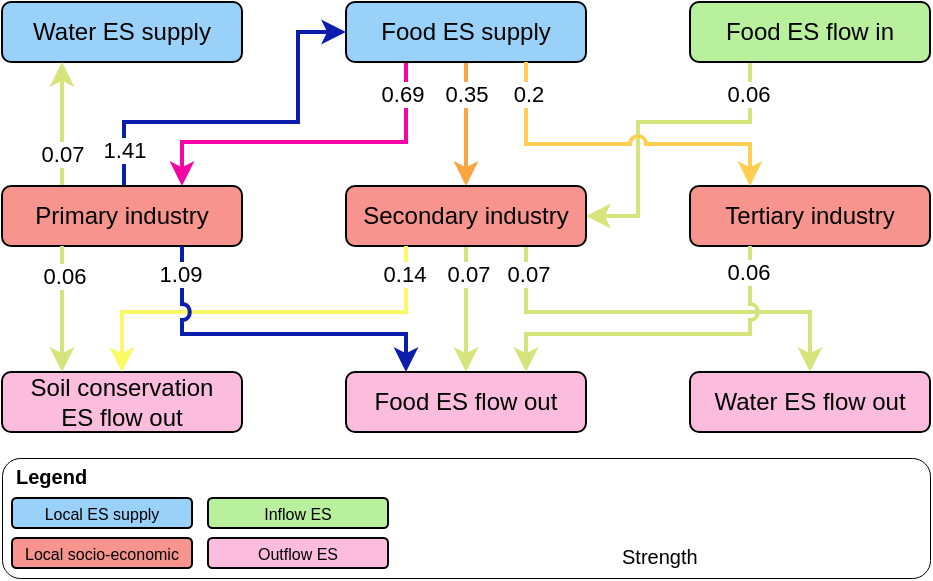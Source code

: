<mxfile version="22.1.18" type="github">
  <diagram name="第 1 页" id="eSo4roDagTOv7NbX58sI">
    <mxGraphModel dx="1426" dy="793" grid="1" gridSize="10" guides="1" tooltips="1" connect="1" arrows="1" fold="1" page="1" pageScale="1" pageWidth="827" pageHeight="1169" math="0" shadow="0">
      <root>
        <mxCell id="0" />
        <mxCell id="1" parent="0" />
        <mxCell id="T6tc1Hb5-DZ5HvoijZZq-6" value="" style="rounded=1;whiteSpace=wrap;html=1;strokeWidth=0.5;" parent="1" vertex="1">
          <mxGeometry x="182" y="608" width="464" height="60" as="geometry" />
        </mxCell>
        <mxCell id="i3CLbu43X5joJ49ZT0Bw-50" style="edgeStyle=orthogonalEdgeStyle;rounded=0;orthogonalLoop=1;jettySize=auto;html=1;exitX=0.75;exitY=1;exitDx=0;exitDy=0;entryX=0.5;entryY=0;entryDx=0;entryDy=0;strokeWidth=2;jumpStyle=arc;strokeColor=#d7e37d;fontFamily=Arial;" parent="1" source="i3CLbu43X5joJ49ZT0Bw-6" target="i3CLbu43X5joJ49ZT0Bw-10" edge="1">
          <mxGeometry relative="1" as="geometry">
            <Array as="points">
              <mxPoint x="444" y="535" />
              <mxPoint x="586" y="535" />
            </Array>
          </mxGeometry>
        </mxCell>
        <mxCell id="i3CLbu43X5joJ49ZT0Bw-45" style="edgeStyle=orthogonalEdgeStyle;rounded=0;orthogonalLoop=1;jettySize=auto;html=1;exitX=0.5;exitY=1;exitDx=0;exitDy=0;entryX=0.5;entryY=0;entryDx=0;entryDy=0;strokeWidth=2;jumpStyle=arc;strokeColor=#d7e37d;fontFamily=Arial;" parent="1" source="i3CLbu43X5joJ49ZT0Bw-6" target="i3CLbu43X5joJ49ZT0Bw-8" edge="1">
          <mxGeometry relative="1" as="geometry">
            <Array as="points">
              <mxPoint x="414" y="526" />
              <mxPoint x="414" y="526" />
            </Array>
          </mxGeometry>
        </mxCell>
        <mxCell id="e95JfR316xjKeRipay9j-7" value="0.07" style="edgeLabel;html=1;align=center;verticalAlign=middle;resizable=0;points=[];fontFamily=Arial;" parent="i3CLbu43X5joJ49ZT0Bw-45" vertex="1" connectable="0">
          <mxGeometry x="-0.834" y="-1" relative="1" as="geometry">
            <mxPoint x="32" y="9" as="offset" />
          </mxGeometry>
        </mxCell>
        <mxCell id="e95JfR316xjKeRipay9j-80" value="0.07" style="edgeLabel;html=1;align=center;verticalAlign=middle;resizable=0;points=[];fontFamily=Arial;" parent="i3CLbu43X5joJ49ZT0Bw-45" vertex="1" connectable="0">
          <mxGeometry x="-0.53" y="2" relative="1" as="geometry">
            <mxPoint x="-1" y="-1" as="offset" />
          </mxGeometry>
        </mxCell>
        <mxCell id="i3CLbu43X5joJ49ZT0Bw-41" style="edgeStyle=orthogonalEdgeStyle;rounded=0;orthogonalLoop=1;jettySize=auto;html=1;exitX=0.25;exitY=1;exitDx=0;exitDy=0;entryX=0.75;entryY=0;entryDx=0;entryDy=0;strokeWidth=2;strokeColor=#f505a5;fontFamily=Arial;" parent="1" source="i3CLbu43X5joJ49ZT0Bw-1" target="i3CLbu43X5joJ49ZT0Bw-5" edge="1">
          <mxGeometry relative="1" as="geometry">
            <Array as="points">
              <mxPoint x="384" y="450" />
              <mxPoint x="272" y="450" />
            </Array>
          </mxGeometry>
        </mxCell>
        <mxCell id="e95JfR316xjKeRipay9j-3" value="0.69" style="edgeLabel;html=1;align=center;verticalAlign=middle;resizable=0;points=[];fontFamily=Arial;" parent="i3CLbu43X5joJ49ZT0Bw-41" vertex="1" connectable="0">
          <mxGeometry x="0.139" relative="1" as="geometry">
            <mxPoint x="57" y="-24" as="offset" />
          </mxGeometry>
        </mxCell>
        <mxCell id="i3CLbu43X5joJ49ZT0Bw-42" style="edgeStyle=orthogonalEdgeStyle;rounded=0;orthogonalLoop=1;jettySize=auto;html=1;exitX=0.5;exitY=1;exitDx=0;exitDy=0;entryX=0.5;entryY=0;entryDx=0;entryDy=0;strokeWidth=2;strokeColor=#fca43f;fontFamily=Arial;" parent="1" source="i3CLbu43X5joJ49ZT0Bw-1" target="i3CLbu43X5joJ49ZT0Bw-6" edge="1">
          <mxGeometry relative="1" as="geometry" />
        </mxCell>
        <mxCell id="e95JfR316xjKeRipay9j-4" value="0.35" style="edgeLabel;html=1;align=center;verticalAlign=middle;resizable=0;points=[];fontFamily=Arial;" parent="i3CLbu43X5joJ49ZT0Bw-42" vertex="1" connectable="0">
          <mxGeometry x="-0.585" relative="1" as="geometry">
            <mxPoint y="3" as="offset" />
          </mxGeometry>
        </mxCell>
        <mxCell id="i3CLbu43X5joJ49ZT0Bw-1" value="&lt;p style=&quot;margin-top: 0pt; margin-bottom: 0pt; margin-left: 0in; direction: ltr; unicode-bidi: embed; word-break: normal;&quot;&gt;Food ES supply&lt;/p&gt;" style="rounded=1;whiteSpace=wrap;html=1;fontFamily=Arial;fillColor=#9ad1f9;flipV=1;" parent="1" vertex="1">
          <mxGeometry x="354" y="380" width="120" height="30" as="geometry" />
        </mxCell>
        <mxCell id="i3CLbu43X5joJ49ZT0Bw-3" value="&lt;p style=&quot;margin-top: 0pt; margin-bottom: 0pt; margin-left: 0in; direction: ltr; unicode-bidi: embed; word-break: normal;&quot;&gt;Water ES supply&lt;/p&gt;" style="rounded=1;whiteSpace=wrap;html=1;fontFamily=Arial;fillColor=#9ad1f9;flipV=1;" parent="1" vertex="1">
          <mxGeometry x="182" y="380" width="120" height="30" as="geometry" />
        </mxCell>
        <mxCell id="i3CLbu43X5joJ49ZT0Bw-40" style="edgeStyle=orthogonalEdgeStyle;rounded=0;orthogonalLoop=1;jettySize=auto;html=1;exitX=0.25;exitY=1;exitDx=0;exitDy=0;entryX=1;entryY=0.5;entryDx=0;entryDy=0;strokeWidth=2;jumpStyle=arc;strokeColor=#d7e37d;fontFamily=Arial;" parent="1" source="i3CLbu43X5joJ49ZT0Bw-4" target="i3CLbu43X5joJ49ZT0Bw-6" edge="1">
          <mxGeometry relative="1" as="geometry">
            <Array as="points">
              <mxPoint x="556" y="440" />
              <mxPoint x="500" y="440" />
              <mxPoint x="500" y="487" />
            </Array>
          </mxGeometry>
        </mxCell>
        <mxCell id="e95JfR316xjKeRipay9j-2" value="0.06" style="edgeLabel;html=1;align=center;verticalAlign=middle;resizable=0;points=[];fontFamily=Arial;" parent="i3CLbu43X5joJ49ZT0Bw-40" vertex="1" connectable="0">
          <mxGeometry x="-0.193" y="650" relative="1" as="geometry">
            <mxPoint x="33" y="-664" as="offset" />
          </mxGeometry>
        </mxCell>
        <mxCell id="i3CLbu43X5joJ49ZT0Bw-4" value="&lt;p style=&quot;margin-top: 0pt; margin-bottom: 0pt; margin-left: 0in; direction: ltr; unicode-bidi: embed; word-break: normal;&quot;&gt;Food ES flow in&lt;/p&gt;" style="rounded=1;whiteSpace=wrap;html=1;fontFamily=Arial;fillColor=#b8f09e;" parent="1" vertex="1">
          <mxGeometry x="526" y="380" width="120" height="30" as="geometry" />
        </mxCell>
        <mxCell id="i3CLbu43X5joJ49ZT0Bw-6" value="&lt;p style=&quot;margin-top: 0pt; margin-bottom: 0pt; margin-left: 0in; direction: ltr; unicode-bidi: embed; word-break: normal;&quot;&gt;Secondary industry&lt;/p&gt;" style="rounded=1;whiteSpace=wrap;html=1;fontFamily=Arial;fillColor=#f7948d;flipV=1;" parent="1" vertex="1">
          <mxGeometry x="354" y="472" width="120" height="30" as="geometry" />
        </mxCell>
        <mxCell id="i3CLbu43X5joJ49ZT0Bw-7" value="&lt;p style=&quot;margin-top: 0pt; margin-bottom: 0pt; margin-left: 0in; direction: ltr; unicode-bidi: embed; word-break: normal;&quot;&gt;Tertiary industry&lt;/p&gt;" style="rounded=1;whiteSpace=wrap;html=1;fontFamily=Arial;fillColor=#f7948d;" parent="1" vertex="1">
          <mxGeometry x="526" y="472" width="120" height="30" as="geometry" />
        </mxCell>
        <mxCell id="i3CLbu43X5joJ49ZT0Bw-8" value="&lt;p style=&quot;margin-top: 0pt; margin-bottom: 0pt; margin-left: 0in; direction: ltr; unicode-bidi: embed; word-break: normal;&quot;&gt;Food ES flow out&lt;/p&gt;" style="rounded=1;whiteSpace=wrap;html=1;fontFamily=Arial;fillColor=#fbbcdd;flipV=1;" parent="1" vertex="1">
          <mxGeometry x="354" y="565" width="120" height="30" as="geometry" />
        </mxCell>
        <mxCell id="i3CLbu43X5joJ49ZT0Bw-9" value="&lt;p style=&quot;border-color: var(--border-color); margin-top: 0pt; margin-bottom: 0pt; margin-left: 0in; direction: ltr; unicode-bidi: embed; word-break: normal;&quot;&gt;Soil&amp;nbsp;&lt;span style=&quot;background-color: initial;&quot;&gt;conservation&lt;/span&gt;&lt;/p&gt;&lt;p style=&quot;border-color: var(--border-color); margin-top: 0pt; margin-bottom: 0pt; margin-left: 0in; direction: ltr; unicode-bidi: embed; word-break: normal;&quot;&gt;&lt;span style=&quot;background-color: initial;&quot;&gt;ES flow out&lt;/span&gt;&lt;/p&gt;" style="rounded=1;whiteSpace=wrap;html=1;fontFamily=Arial;fillColor=#fbbcdd;flipV=1;verticalAlign=middle;spacingTop=0;spacing=2;" parent="1" vertex="1">
          <mxGeometry x="182" y="565" width="120" height="30" as="geometry" />
        </mxCell>
        <mxCell id="i3CLbu43X5joJ49ZT0Bw-10" value="&lt;p style=&quot;margin-top: 0pt; margin-bottom: 0pt; margin-left: 0in; direction: ltr; unicode-bidi: embed; word-break: normal;&quot;&gt;Water ES flow out&lt;/p&gt;" style="rounded=1;whiteSpace=wrap;html=1;fontFamily=Arial;fillColor=#fbbcdd;" parent="1" vertex="1">
          <mxGeometry x="526" y="565" width="120" height="30" as="geometry" />
        </mxCell>
        <mxCell id="i3CLbu43X5joJ49ZT0Bw-47" style="edgeStyle=orthogonalEdgeStyle;rounded=0;orthogonalLoop=1;jettySize=auto;html=1;exitX=0.5;exitY=0;exitDx=0;exitDy=0;strokeWidth=2;strokeColor=#0c1cad;entryX=0;entryY=0.5;entryDx=0;entryDy=0;fontFamily=Arial;" parent="1" source="i3CLbu43X5joJ49ZT0Bw-5" target="i3CLbu43X5joJ49ZT0Bw-1" edge="1">
          <mxGeometry relative="1" as="geometry">
            <Array as="points">
              <mxPoint x="243" y="472" />
              <mxPoint x="243" y="440" />
              <mxPoint x="330" y="440" />
              <mxPoint x="330" y="395" />
            </Array>
            <mxPoint x="392" y="416" as="targetPoint" />
          </mxGeometry>
        </mxCell>
        <mxCell id="e95JfR316xjKeRipay9j-9" value="1.41" style="edgeLabel;html=1;align=center;verticalAlign=middle;resizable=0;points=[];fontFamily=Arial;" parent="i3CLbu43X5joJ49ZT0Bw-47" vertex="1" connectable="0">
          <mxGeometry x="-0.651" y="2" relative="1" as="geometry">
            <mxPoint y="16" as="offset" />
          </mxGeometry>
        </mxCell>
        <mxCell id="i3CLbu43X5joJ49ZT0Bw-52" style="edgeStyle=orthogonalEdgeStyle;rounded=0;orthogonalLoop=1;jettySize=auto;html=1;exitX=0.25;exitY=0;exitDx=0;exitDy=0;strokeWidth=2;strokeColor=#d7e37d;jumpStyle=arc;entryX=0.25;entryY=1;entryDx=0;entryDy=0;fontFamily=Arial;" parent="1" source="i3CLbu43X5joJ49ZT0Bw-5" target="i3CLbu43X5joJ49ZT0Bw-3" edge="1">
          <mxGeometry relative="1" as="geometry">
            <mxPoint x="242" y="406" as="targetPoint" />
            <Array as="points">
              <mxPoint x="212" y="416" />
              <mxPoint x="212" y="416" />
            </Array>
          </mxGeometry>
        </mxCell>
        <mxCell id="e95JfR316xjKeRipay9j-13" value="0.07" style="edgeLabel;html=1;align=center;verticalAlign=middle;resizable=0;points=[];fontFamily=Arial;" parent="i3CLbu43X5joJ49ZT0Bw-52" vertex="1" connectable="0">
          <mxGeometry x="-0.238" y="2" relative="1" as="geometry">
            <mxPoint x="2" y="7" as="offset" />
          </mxGeometry>
        </mxCell>
        <mxCell id="i3CLbu43X5joJ49ZT0Bw-5" value="&lt;p style=&quot;margin-top: 0pt; margin-bottom: 0pt; margin-left: 0in; direction: ltr; unicode-bidi: embed; word-break: normal;&quot;&gt;Primary industry&lt;/p&gt;" style="rounded=1;whiteSpace=wrap;html=1;fontFamily=Arial;fillColor=#f7948d;flipV=1;" parent="1" vertex="1">
          <mxGeometry x="182" y="472" width="120" height="30" as="geometry" />
        </mxCell>
        <mxCell id="i3CLbu43X5joJ49ZT0Bw-54" style="edgeStyle=orthogonalEdgeStyle;rounded=0;orthogonalLoop=1;jettySize=auto;html=1;exitX=0.25;exitY=1;exitDx=0;exitDy=0;entryX=0.25;entryY=0;entryDx=0;entryDy=0;strokeWidth=2;jumpStyle=arc;strokeColor=#d7e37d;fontFamily=Arial;" parent="1" source="i3CLbu43X5joJ49ZT0Bw-5" target="i3CLbu43X5joJ49ZT0Bw-9" edge="1">
          <mxGeometry relative="1" as="geometry">
            <Array as="points" />
          </mxGeometry>
        </mxCell>
        <mxCell id="e95JfR316xjKeRipay9j-10" value="0.06" style="edgeLabel;html=1;align=center;verticalAlign=middle;resizable=0;points=[];fontFamily=Arial;" parent="i3CLbu43X5joJ49ZT0Bw-54" vertex="1" connectable="0">
          <mxGeometry x="-0.893" y="1" relative="1" as="geometry">
            <mxPoint y="11" as="offset" />
          </mxGeometry>
        </mxCell>
        <mxCell id="i3CLbu43X5joJ49ZT0Bw-43" style="edgeStyle=orthogonalEdgeStyle;rounded=0;orthogonalLoop=1;jettySize=auto;html=1;entryX=0.25;entryY=0;entryDx=0;entryDy=0;strokeWidth=2;jumpStyle=arc;strokeColor=#fccf51;exitX=0.75;exitY=1;exitDx=0;exitDy=0;fontFamily=Arial;" parent="1" source="i3CLbu43X5joJ49ZT0Bw-1" target="i3CLbu43X5joJ49ZT0Bw-7" edge="1">
          <mxGeometry relative="1" as="geometry">
            <Array as="points">
              <mxPoint x="444" y="451" />
              <mxPoint x="556" y="451" />
            </Array>
            <mxPoint x="482" y="436" as="sourcePoint" />
          </mxGeometry>
        </mxCell>
        <mxCell id="e95JfR316xjKeRipay9j-5" value="0.2" style="edgeLabel;html=1;align=center;verticalAlign=middle;resizable=0;points=[];fontFamily=Arial;" parent="i3CLbu43X5joJ49ZT0Bw-43" vertex="1" connectable="0">
          <mxGeometry x="-0.848" y="1" relative="1" as="geometry">
            <mxPoint y="3" as="offset" />
          </mxGeometry>
        </mxCell>
        <mxCell id="i3CLbu43X5joJ49ZT0Bw-49" style="edgeStyle=orthogonalEdgeStyle;rounded=0;orthogonalLoop=1;jettySize=auto;html=1;exitX=0.25;exitY=1;exitDx=0;exitDy=0;entryX=0.5;entryY=0;entryDx=0;entryDy=0;strokeWidth=2;jumpStyle=arc;strokeColor=#fafa64;fontFamily=Arial;" parent="1" source="i3CLbu43X5joJ49ZT0Bw-6" target="i3CLbu43X5joJ49ZT0Bw-9" edge="1">
          <mxGeometry relative="1" as="geometry">
            <Array as="points">
              <mxPoint x="384" y="535" />
              <mxPoint x="242" y="535" />
            </Array>
          </mxGeometry>
        </mxCell>
        <mxCell id="e95JfR316xjKeRipay9j-11" value="0.14" style="edgeLabel;html=1;align=center;verticalAlign=middle;resizable=0;points=[];fontFamily=Arial;" parent="i3CLbu43X5joJ49ZT0Bw-49" vertex="1" connectable="0">
          <mxGeometry x="-0.231" relative="1" as="geometry">
            <mxPoint x="45" y="-19" as="offset" />
          </mxGeometry>
        </mxCell>
        <mxCell id="i3CLbu43X5joJ49ZT0Bw-44" style="edgeStyle=orthogonalEdgeStyle;rounded=0;orthogonalLoop=1;jettySize=auto;html=1;exitX=0.75;exitY=1;exitDx=0;exitDy=0;entryX=0.25;entryY=0;entryDx=0;entryDy=0;strokeWidth=2;strokeColor=#0c1cad;jumpStyle=arc;fontFamily=Arial;" parent="1" source="i3CLbu43X5joJ49ZT0Bw-5" target="i3CLbu43X5joJ49ZT0Bw-8" edge="1">
          <mxGeometry relative="1" as="geometry">
            <Array as="points">
              <mxPoint x="272" y="546" />
              <mxPoint x="384" y="546" />
            </Array>
          </mxGeometry>
        </mxCell>
        <mxCell id="e95JfR316xjKeRipay9j-6" value="1.09" style="edgeLabel;html=1;align=center;verticalAlign=middle;resizable=0;points=[];fontFamily=Arial;" parent="i3CLbu43X5joJ49ZT0Bw-44" vertex="1" connectable="0">
          <mxGeometry x="-0.13" y="-3" relative="1" as="geometry">
            <mxPoint x="-33" y="-33" as="offset" />
          </mxGeometry>
        </mxCell>
        <mxCell id="i3CLbu43X5joJ49ZT0Bw-46" style="edgeStyle=orthogonalEdgeStyle;rounded=0;orthogonalLoop=1;jettySize=auto;html=1;exitX=0.25;exitY=1;exitDx=0;exitDy=0;strokeWidth=2;jumpStyle=arc;strokeColor=#d7e37d;entryX=0.75;entryY=0;entryDx=0;entryDy=0;fontFamily=Arial;" parent="1" source="i3CLbu43X5joJ49ZT0Bw-7" target="i3CLbu43X5joJ49ZT0Bw-8" edge="1">
          <mxGeometry relative="1" as="geometry">
            <Array as="points">
              <mxPoint x="556" y="546" />
              <mxPoint x="444" y="546" />
            </Array>
            <mxPoint x="483" y="566" as="targetPoint" />
          </mxGeometry>
        </mxCell>
        <mxCell id="e95JfR316xjKeRipay9j-8" value="0.06" style="edgeLabel;html=1;align=center;verticalAlign=middle;resizable=0;points=[];fontFamily=Arial;" parent="i3CLbu43X5joJ49ZT0Bw-46" vertex="1" connectable="0">
          <mxGeometry x="-0.912" y="743" relative="1" as="geometry">
            <mxPoint x="-744" y="5" as="offset" />
          </mxGeometry>
        </mxCell>
        <mxCell id="T6tc1Hb5-DZ5HvoijZZq-2" value="&lt;p style=&quot;margin-top: 0pt; margin-bottom: 0pt; margin-left: 0in; direction: ltr; unicode-bidi: embed; word-break: normal; font-size: 8px;&quot;&gt;Local ES supply&lt;/p&gt;" style="rounded=1;whiteSpace=wrap;html=1;fontFamily=Arial;fillColor=#9ad1f9;flipV=1;fontSize=8;" parent="1" vertex="1">
          <mxGeometry x="187" y="628" width="90" height="15" as="geometry" />
        </mxCell>
        <mxCell id="T6tc1Hb5-DZ5HvoijZZq-3" value="In&lt;span style=&quot;background-color: initial; font-size: 8px;&quot;&gt;flow&amp;nbsp;&lt;/span&gt;ES" style="rounded=1;whiteSpace=wrap;html=1;fontFamily=Arial;fillColor=#b8f09e;fontSize=8;" parent="1" vertex="1">
          <mxGeometry x="285" y="628" width="90" height="15" as="geometry" />
        </mxCell>
        <mxCell id="T6tc1Hb5-DZ5HvoijZZq-4" value="&lt;p style=&quot;margin-top: 0pt; margin-bottom: 0pt; margin-left: 0in; direction: ltr; unicode-bidi: embed; word-break: normal; font-size: 8px;&quot;&gt;Local socio-economic&lt;/p&gt;" style="rounded=1;whiteSpace=wrap;html=1;fontFamily=Arial;fillColor=#f7948d;fontSize=8;" parent="1" vertex="1">
          <mxGeometry x="187" y="648" width="90" height="15" as="geometry" />
        </mxCell>
        <mxCell id="T6tc1Hb5-DZ5HvoijZZq-5" value="Outflow&amp;nbsp;&lt;span style=&quot;background-color: initial; font-size: 8px;&quot;&gt;ES&lt;/span&gt;" style="rounded=1;whiteSpace=wrap;html=1;fontFamily=Arial;fillColor=#fbbcdd;fontSize=8;" parent="1" vertex="1">
          <mxGeometry x="285" y="648" width="90" height="15" as="geometry" />
        </mxCell>
        <mxCell id="T6tc1Hb5-DZ5HvoijZZq-7" value="&lt;div style=&quot;text-align: center;&quot;&gt;&lt;span style=&quot;background-color: initial;&quot;&gt;&lt;font size=&quot;1&quot; style=&quot;&quot; face=&quot;Arial&quot;&gt;&lt;b style=&quot;font-size: 10px;&quot;&gt;Legend&lt;/b&gt;&lt;/font&gt;&lt;/span&gt;&lt;/div&gt;" style="text;whiteSpace=wrap;html=1;" parent="1" vertex="1">
          <mxGeometry x="187" y="603" width="70" height="20" as="geometry" />
        </mxCell>
        <mxCell id="T6tc1Hb5-DZ5HvoijZZq-8" value="&lt;div style=&quot;text-align: center;&quot;&gt;&lt;span style=&quot;background-color: initial;&quot;&gt;&lt;font size=&quot;1&quot; style=&quot;&quot; face=&quot;Arial&quot;&gt;&lt;span style=&quot;font-size: 10px;&quot;&gt;Strength&lt;/span&gt;&lt;/font&gt;&lt;/span&gt;&lt;/div&gt;" style="text;whiteSpace=wrap;html=1;" parent="1" vertex="1">
          <mxGeometry x="490" y="643" width="70" height="20" as="geometry" />
        </mxCell>
      </root>
    </mxGraphModel>
  </diagram>
</mxfile>
